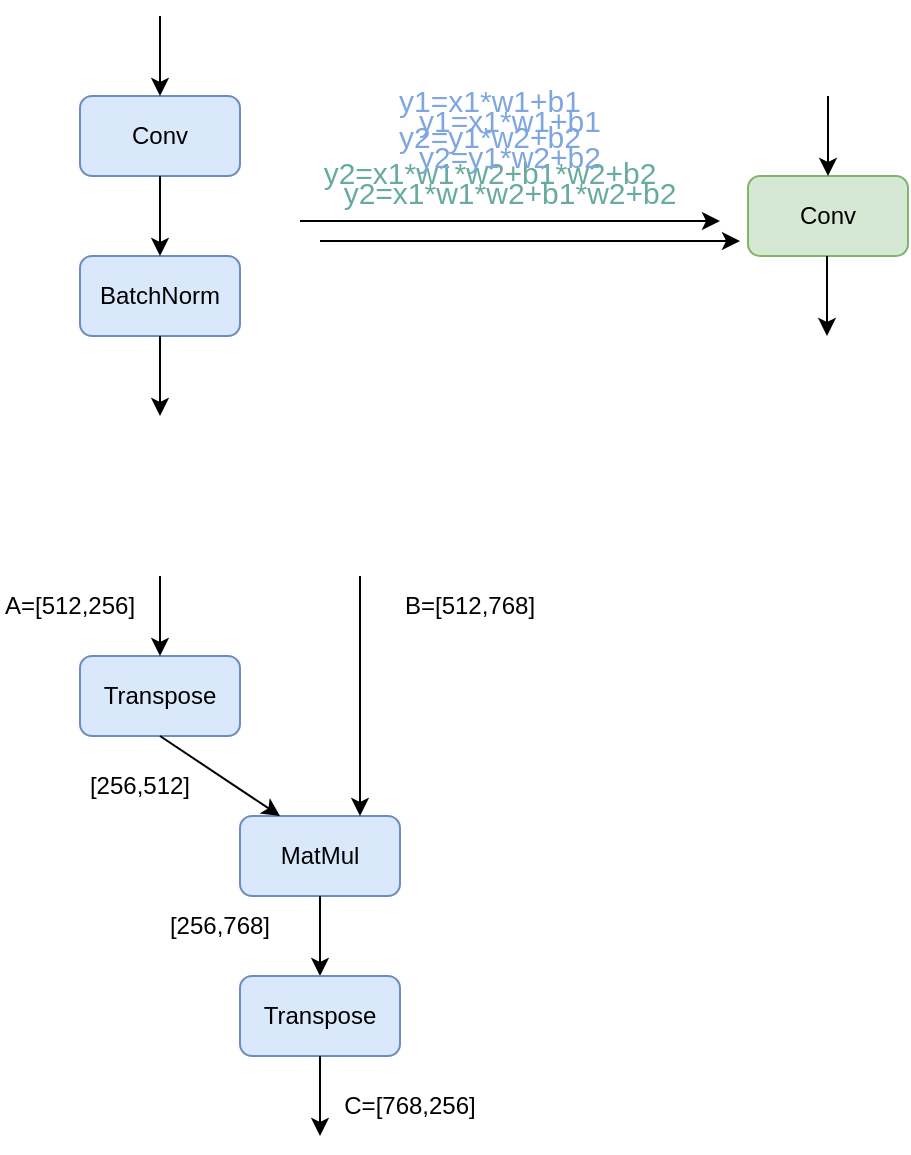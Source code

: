 <mxfile version="24.7.6">
  <diagram name="第 1 页" id="ZqgX4_-8nfEaSiUKN6Zx">
    <mxGraphModel dx="1050" dy="530" grid="1" gridSize="10" guides="1" tooltips="1" connect="1" arrows="1" fold="1" page="1" pageScale="1" pageWidth="827" pageHeight="1169" math="0" shadow="0">
      <root>
        <mxCell id="0" />
        <mxCell id="1" parent="0" />
        <mxCell id="45_28ugQ_Ss6l7HPSdLf-3" value="Conv" style="rounded=1;whiteSpace=wrap;html=1;fillColor=#dae8fc;strokeColor=#6c8ebf;" vertex="1" parent="1">
          <mxGeometry x="80" y="120" width="80" height="40" as="geometry" />
        </mxCell>
        <mxCell id="45_28ugQ_Ss6l7HPSdLf-4" value="BatchNorm" style="rounded=1;whiteSpace=wrap;html=1;fillColor=#dae8fc;strokeColor=#6c8ebf;" vertex="1" parent="1">
          <mxGeometry x="80" y="200" width="80" height="40" as="geometry" />
        </mxCell>
        <mxCell id="45_28ugQ_Ss6l7HPSdLf-6" value="" style="endArrow=classic;html=1;rounded=0;entryX=0.5;entryY=0;entryDx=0;entryDy=0;" edge="1" parent="1" target="45_28ugQ_Ss6l7HPSdLf-3">
          <mxGeometry width="50" height="50" relative="1" as="geometry">
            <mxPoint x="120" y="80" as="sourcePoint" />
            <mxPoint x="440" y="250" as="targetPoint" />
          </mxGeometry>
        </mxCell>
        <mxCell id="45_28ugQ_Ss6l7HPSdLf-7" value="" style="endArrow=classic;html=1;rounded=0;entryX=0.5;entryY=0;entryDx=0;entryDy=0;exitX=0.5;exitY=1;exitDx=0;exitDy=0;" edge="1" parent="1" source="45_28ugQ_Ss6l7HPSdLf-3" target="45_28ugQ_Ss6l7HPSdLf-4">
          <mxGeometry width="50" height="50" relative="1" as="geometry">
            <mxPoint x="130" y="90" as="sourcePoint" />
            <mxPoint x="130" y="130" as="targetPoint" />
          </mxGeometry>
        </mxCell>
        <mxCell id="45_28ugQ_Ss6l7HPSdLf-8" value="" style="endArrow=classic;html=1;rounded=0;exitX=0.5;exitY=1;exitDx=0;exitDy=0;" edge="1" parent="1" source="45_28ugQ_Ss6l7HPSdLf-4">
          <mxGeometry width="50" height="50" relative="1" as="geometry">
            <mxPoint x="130" y="170" as="sourcePoint" />
            <mxPoint x="120" y="280" as="targetPoint" />
          </mxGeometry>
        </mxCell>
        <mxCell id="45_28ugQ_Ss6l7HPSdLf-9" value="&lt;font color=&quot;#7ea6e0&quot; style=&quot;font-size: 15px;&quot;&gt;y1=x1*w1+b1&lt;/font&gt;&lt;div style=&quot;font-size: 15px;&quot;&gt;&lt;font color=&quot;#7ea6e0&quot; style=&quot;font-size: 15px;&quot;&gt;y2=y1*w2+b2&lt;/font&gt;&lt;/div&gt;&lt;div style=&quot;font-size: 15px;&quot;&gt;&lt;font color=&quot;#67ab9f&quot; style=&quot;font-size: 15px;&quot;&gt;y2=x1*w1*w2+b1*w2+b2&lt;/font&gt;&lt;/div&gt;" style="text;html=1;align=center;verticalAlign=middle;whiteSpace=wrap;rounded=0;" vertex="1" parent="1">
          <mxGeometry x="190" y="102.5" width="190" height="75" as="geometry" />
        </mxCell>
        <mxCell id="45_28ugQ_Ss6l7HPSdLf-10" value="" style="endArrow=classic;html=1;rounded=0;" edge="1" parent="1">
          <mxGeometry width="50" height="50" relative="1" as="geometry">
            <mxPoint x="190" y="182.5" as="sourcePoint" />
            <mxPoint x="400" y="182.5" as="targetPoint" />
          </mxGeometry>
        </mxCell>
        <mxCell id="45_28ugQ_Ss6l7HPSdLf-11" value="Conv" style="rounded=1;whiteSpace=wrap;html=1;fillColor=#d5e8d4;strokeColor=#82b366;" vertex="1" parent="1">
          <mxGeometry x="414" y="160" width="80" height="40" as="geometry" />
        </mxCell>
        <mxCell id="45_28ugQ_Ss6l7HPSdLf-12" value="" style="endArrow=classic;html=1;rounded=0;entryX=0.5;entryY=0;entryDx=0;entryDy=0;" edge="1" parent="1" target="45_28ugQ_Ss6l7HPSdLf-11">
          <mxGeometry width="50" height="50" relative="1" as="geometry">
            <mxPoint x="454" y="120" as="sourcePoint" />
            <mxPoint x="774" y="290" as="targetPoint" />
            <Array as="points" />
          </mxGeometry>
        </mxCell>
        <mxCell id="45_28ugQ_Ss6l7HPSdLf-13" value="" style="endArrow=classic;html=1;rounded=0;entryX=0.5;entryY=0;entryDx=0;entryDy=0;exitX=0.5;exitY=1;exitDx=0;exitDy=0;" edge="1" parent="1">
          <mxGeometry width="50" height="50" relative="1" as="geometry">
            <mxPoint x="453.5" y="200" as="sourcePoint" />
            <mxPoint x="453.5" y="240" as="targetPoint" />
          </mxGeometry>
        </mxCell>
        <mxCell id="45_28ugQ_Ss6l7HPSdLf-14" value="Transpose" style="rounded=1;whiteSpace=wrap;html=1;fillColor=#dae8fc;strokeColor=#6c8ebf;" vertex="1" parent="1">
          <mxGeometry x="80" y="400" width="80" height="40" as="geometry" />
        </mxCell>
        <mxCell id="45_28ugQ_Ss6l7HPSdLf-15" value="MatMul" style="rounded=1;whiteSpace=wrap;html=1;fillColor=#dae8fc;strokeColor=#6c8ebf;" vertex="1" parent="1">
          <mxGeometry x="160" y="480" width="80" height="40" as="geometry" />
        </mxCell>
        <mxCell id="45_28ugQ_Ss6l7HPSdLf-16" value="" style="endArrow=classic;html=1;rounded=0;entryX=0.5;entryY=0;entryDx=0;entryDy=0;" edge="1" parent="1" target="45_28ugQ_Ss6l7HPSdLf-14">
          <mxGeometry width="50" height="50" relative="1" as="geometry">
            <mxPoint x="120" y="360" as="sourcePoint" />
            <mxPoint x="110" y="320" as="targetPoint" />
          </mxGeometry>
        </mxCell>
        <mxCell id="45_28ugQ_Ss6l7HPSdLf-17" value="A=[512,256]" style="text;html=1;align=center;verticalAlign=middle;whiteSpace=wrap;rounded=0;" vertex="1" parent="1">
          <mxGeometry x="40" y="360" width="70" height="30" as="geometry" />
        </mxCell>
        <mxCell id="45_28ugQ_Ss6l7HPSdLf-18" value="" style="endArrow=classic;html=1;rounded=0;exitX=0.5;exitY=1;exitDx=0;exitDy=0;entryX=0.25;entryY=0;entryDx=0;entryDy=0;" edge="1" parent="1" source="45_28ugQ_Ss6l7HPSdLf-14" target="45_28ugQ_Ss6l7HPSdLf-15">
          <mxGeometry width="50" height="50" relative="1" as="geometry">
            <mxPoint x="390" y="500" as="sourcePoint" />
            <mxPoint x="440" y="450" as="targetPoint" />
          </mxGeometry>
        </mxCell>
        <mxCell id="45_28ugQ_Ss6l7HPSdLf-19" value="[256,512]" style="text;html=1;align=center;verticalAlign=middle;whiteSpace=wrap;rounded=0;" vertex="1" parent="1">
          <mxGeometry x="80" y="450" width="60" height="30" as="geometry" />
        </mxCell>
        <mxCell id="45_28ugQ_Ss6l7HPSdLf-20" value="" style="endArrow=classic;html=1;rounded=0;entryX=0.75;entryY=0;entryDx=0;entryDy=0;" edge="1" parent="1" target="45_28ugQ_Ss6l7HPSdLf-15">
          <mxGeometry width="50" height="50" relative="1" as="geometry">
            <mxPoint x="220" y="360" as="sourcePoint" />
            <mxPoint x="440" y="450" as="targetPoint" />
          </mxGeometry>
        </mxCell>
        <mxCell id="45_28ugQ_Ss6l7HPSdLf-22" value="B=[512,768]" style="text;html=1;align=center;verticalAlign=middle;whiteSpace=wrap;rounded=0;" vertex="1" parent="1">
          <mxGeometry x="240" y="360" width="70" height="30" as="geometry" />
        </mxCell>
        <mxCell id="45_28ugQ_Ss6l7HPSdLf-23" value="" style="endArrow=classic;html=1;rounded=0;exitX=0.5;exitY=1;exitDx=0;exitDy=0;" edge="1" parent="1" source="45_28ugQ_Ss6l7HPSdLf-15">
          <mxGeometry width="50" height="50" relative="1" as="geometry">
            <mxPoint x="40" y="600" as="sourcePoint" />
            <mxPoint x="200" y="560" as="targetPoint" />
          </mxGeometry>
        </mxCell>
        <mxCell id="45_28ugQ_Ss6l7HPSdLf-24" value="Transpose" style="rounded=1;whiteSpace=wrap;html=1;fillColor=#dae8fc;strokeColor=#6c8ebf;" vertex="1" parent="1">
          <mxGeometry x="160" y="560" width="80" height="40" as="geometry" />
        </mxCell>
        <mxCell id="45_28ugQ_Ss6l7HPSdLf-25" value="" style="endArrow=classic;html=1;rounded=0;exitX=0.5;exitY=1;exitDx=0;exitDy=0;" edge="1" parent="1" source="45_28ugQ_Ss6l7HPSdLf-24">
          <mxGeometry width="50" height="50" relative="1" as="geometry">
            <mxPoint x="130" y="370" as="sourcePoint" />
            <mxPoint x="200" y="640" as="targetPoint" />
          </mxGeometry>
        </mxCell>
        <mxCell id="45_28ugQ_Ss6l7HPSdLf-26" value="C=[768,256]" style="text;html=1;align=center;verticalAlign=middle;whiteSpace=wrap;rounded=0;" vertex="1" parent="1">
          <mxGeometry x="210" y="610" width="70" height="30" as="geometry" />
        </mxCell>
        <mxCell id="45_28ugQ_Ss6l7HPSdLf-27" value="[256,768]" style="text;html=1;align=center;verticalAlign=middle;whiteSpace=wrap;rounded=0;" vertex="1" parent="1">
          <mxGeometry x="120" y="520" width="60" height="30" as="geometry" />
        </mxCell>
        <mxCell id="45_28ugQ_Ss6l7HPSdLf-28" value="&lt;font color=&quot;#7ea6e0&quot; style=&quot;font-size: 15px;&quot;&gt;y1=x1*w1+b1&lt;/font&gt;&lt;div style=&quot;font-size: 15px;&quot;&gt;&lt;font color=&quot;#7ea6e0&quot; style=&quot;font-size: 15px;&quot;&gt;y2=y1*w2+b2&lt;/font&gt;&lt;/div&gt;&lt;div style=&quot;font-size: 15px;&quot;&gt;&lt;font color=&quot;#67ab9f&quot; style=&quot;font-size: 15px;&quot;&gt;y2=x1*w1*w2+b1*w2+b2&lt;/font&gt;&lt;/div&gt;" style="text;html=1;align=center;verticalAlign=middle;whiteSpace=wrap;rounded=0;" vertex="1" parent="1">
          <mxGeometry x="200" y="112.5" width="190" height="75" as="geometry" />
        </mxCell>
        <mxCell id="45_28ugQ_Ss6l7HPSdLf-29" value="" style="endArrow=classic;html=1;rounded=0;" edge="1" parent="1">
          <mxGeometry width="50" height="50" relative="1" as="geometry">
            <mxPoint x="200" y="192.5" as="sourcePoint" />
            <mxPoint x="410" y="192.5" as="targetPoint" />
          </mxGeometry>
        </mxCell>
      </root>
    </mxGraphModel>
  </diagram>
</mxfile>
